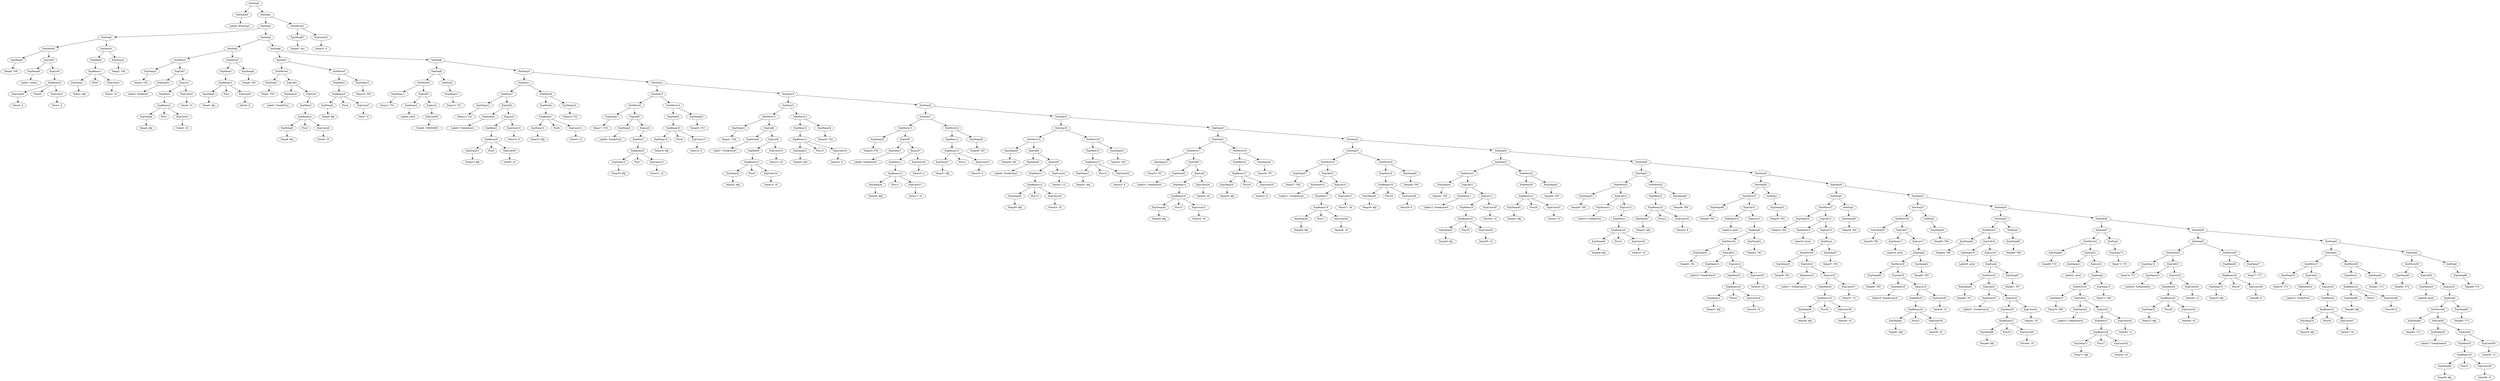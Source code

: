 digraph {
	ordering = out;
	StatMove41 -> ExpTemp87;
	StatMove41 -> ExpConst51;
	ExpList25 -> ExpEseq5;
	ExpConst50 -> "Value50: 12";
	ExpTemp84 -> "Temp84: $fp";
	ExpCall26 -> ExpName26;
	ExpCall26 -> ExpList26;
	ExpTemp83 -> "Temp83: T73";
	ExpTemp82 -> "Temp82: T74";
	StatSeq40 -> StatSeq41;
	StatSeq40 -> StatSeq42;
	ExpMem31 -> ExpBinary32;
	ExpList24 -> ExpMem30;
	ExpMem30 -> ExpBinary31;
	ExpConst47 -> "Value47: 16";
	ExpTemp86 -> "Temp86: T74";
	ExpTemp79 -> "Temp79: $fp";
	ExpCall24 -> ExpName24;
	ExpCall24 -> ExpList24;
	ExpName24 -> "Label25: Tree@Print";
	StatMove37 -> ExpTemp78;
	StatMove37 -> ExpCall24;
	StatSeq38 -> StatSeq39;
	StatSeq38 -> StatSeq40;
	ExpMem29 -> ExpBinary30;
	ExpConst46 -> "Value46: 8";
	ExpBinary30 -> ExpTemp76;
	ExpBinary30 -> Plus29;
	ExpBinary30 -> ExpConst46;
	StatSeq39 -> StatMove35;
	StatSeq39 -> StatMove36;
	ExpList23 -> ExpMem28;
	ExpList23 -> ExpConst45;
	ExpConst44 -> "Value44: 16";
	ExpBinary29 -> ExpTemp75;
	ExpBinary29 -> Plus28;
	ExpBinary29 -> ExpConst44;
	ExpConst43 -> "Value43: 12";
	ExpBinary28 -> ExpTemp71;
	ExpBinary28 -> Plus27;
	ExpBinary28 -> ExpConst42;
	ExpCall25 -> ExpName25;
	ExpCall25 -> ExpList25;
	ExpTemp71 -> "Temp71: $fp";
	ExpName22 -> "Label23: Tree@Search";
	ExpTemp70 -> "Temp70: T69";
	ExpTemp73 -> "Temp73: T70";
	ExpCall21 -> ExpName21;
	ExpCall21 -> ExpList21;
	StatMove33 -> ExpTemp69;
	StatMove33 -> ExpCall21;
	StatSeq34 -> StatSeq35;
	StatSeq34 -> StatSeq36;
	StatExp4 -> ExpTemp68;
	ExpTemp68 -> "Temp68: T68";
	StatSeq35 -> StatMove31;
	StatSeq35 -> StatExp4;
	ExpList19 -> ExpEseq3;
	StatMove36 -> ExpMem29;
	StatMove36 -> ExpTemp77;
	ExpEseq3 -> StatMove32;
	ExpEseq3 -> ExpTemp67;
	StatExp6 -> ExpTemp86;
	ExpConst40 -> "Value40: 16";
	ExpTemp66 -> "Temp66: $fp";
	ExpCall20 -> ExpName20;
	ExpCall20 -> ExpList20;
	ExpName19 -> "Label20: print";
	StatMove31 -> ExpTemp64;
	StatMove31 -> ExpCall19;
	ExpList17 -> ExpEseq2;
	ExpTemp62 -> "Temp62: T65";
	ExpName25 -> "Label26: print";
	ExpEseq2 -> StatMove30;
	ExpEseq2 -> ExpTemp62;
	ExpConst39 -> "Value39: 16";
	ExpList18 -> ExpMem25;
	ExpList18 -> ExpConst39;
	ExpName23 -> "Label24: Tree@Delete";
	ExpMem25 -> ExpBinary26;
	ExpCall23 -> ExpName23;
	ExpCall23 -> ExpList23;
	ExpConst38 -> "Value38: 16";
	StatMove35 -> ExpTemp74;
	StatMove35 -> ExpCall23;
	ExpBinary26 -> ExpTemp61;
	ExpBinary26 -> Plus25;
	ExpBinary26 -> ExpConst38;
	ExpCall18 -> ExpName18;
	ExpCall18 -> ExpList18;
	StatMove30 -> ExpTemp60;
	StatMove30 -> ExpCall18;
	ExpMem32 -> ExpBinary33;
	ExpTemp60 -> "Temp60: T65";
	ExpList22 -> ExpMem27;
	ExpList22 -> ExpConst43;
	ExpCall17 -> ExpName17;
	ExpCall17 -> ExpList17;
	StatMove34 -> ExpTemp70;
	StatMove34 -> ExpCall22;
	ExpTemp59 -> "Temp59: T66";
	StatSeq1 -> StatSeq2;
	StatSeq1 -> StatMove41;
	StatSeq30 -> StatSeq31;
	StatSeq30 -> StatSeq32;
	StatExp2 -> ExpTemp58;
	ExpList15 -> ExpEseq1;
	ExpEseq1 -> StatMove28;
	ExpEseq1 -> ExpTemp57;
	ExpConst37 -> "Value37: 12";
	ExpTemp64 -> "Temp64: T68";
	ExpMem24 -> ExpBinary25;
	ExpTemp56 -> "Temp56: $fp";
	ExpCall16 -> ExpName16;
	ExpCall16 -> ExpList16;
	ExpName16 -> "Label17: Tree@Search";
	ExpName15 -> "Label16: print";
	ExpTemp54 -> "Temp54: T64";
	StatSeq28 -> StatSeq29;
	StatSeq28 -> StatSeq30;
	ExpTemp85 -> "Temp85: T73";
	StatExp1 -> ExpTemp53;
	ExpTemp52 -> "Temp52: T61";
	ExpEseq0 -> StatMove26;
	ExpEseq0 -> ExpTemp52;
	ExpCall22 -> ExpName22;
	ExpCall22 -> ExpList22;
	ExpConst35 -> "Value35: 24";
	ExpList14 -> ExpMem23;
	ExpList14 -> ExpConst35;
	ExpBinary25 -> ExpTemp56;
	ExpBinary25 -> Plus24;
	ExpBinary25 -> ExpConst36;
	ExpMem23 -> ExpBinary24;
	ExpConst34 -> "Value34: 16";
	ExpTemp51 -> "Temp51: $fp";
	StatMove29 -> ExpTemp59;
	StatMove29 -> ExpCall17;
	ExpName14 -> "Label15: Tree@Search";
	ExpTemp50 -> "Temp50: T61";
	StatMove25 -> ExpTemp49;
	StatMove25 -> ExpCall13;
	ExpTemp48 -> "Temp48: T60";
	StatMove24 -> ExpMem22;
	StatMove24 -> ExpTemp48;
	ExpConst48 -> "Value48: 8";
	ExpList12 -> ExpMem21;
	ExpConst32 -> "Value32: 16";
	ExpTemp65 -> "Temp65: T67";
	ExpCall12 -> ExpName12;
	ExpCall12 -> ExpList12;
	StatMove28 -> ExpTemp55;
	StatMove28 -> ExpCall16;
	ExpName12 -> "Label13: Tree@Print";
	ExpTemp45 -> "Temp45: T60";
	StatSeq24 -> StatSeq25;
	StatSeq24 -> StatSeq26;
	ExpTemp80 -> "Temp80: $fp";
	StatMove32 -> ExpTemp65;
	StatMove32 -> ExpCall20;
	StatMove22 -> ExpMem20;
	StatMove22 -> ExpTemp44;
	ExpMem20 -> ExpBinary21;
	ExpConst31 -> "Value31: 8";
	ExpName26 -> "Label27: Tree@Search";
	ExpTemp78 -> "Temp78: T72";
	ExpTemp43 -> "Temp43: $fp";
	ExpCall5 -> ExpName5;
	ExpCall5 -> ExpList5;
	StatSeq13 -> StatMove9;
	StatSeq13 -> StatMove10;
	ExpTemp23 -> "Temp23: $fp";
	ExpTemp47 -> "Temp47: $fp";
	ExpConst11 -> "Value11: 8";
	ExpTemp16 -> "Temp16: T52";
	ExpBinary6 -> ExpTemp14;
	ExpBinary6 -> Plus5;
	ExpBinary6 -> ExpConst9;
	ExpTemp76 -> "Temp76: $fp";
	ExpTemp14 -> "Temp14: $fp";
	StatMove12 -> ExpMem10;
	StatMove12 -> ExpTemp24;
	ExpConst19 -> "Value19: 8";
	StatMove40 -> ExpTemp83;
	StatMove40 -> ExpCall26;
	ExpCall4 -> ExpName4;
	ExpCall4 -> ExpList4;
	StatSeq27 -> StatMove23;
	StatSeq27 -> StatMove24;
	ExpTemp9 -> "Temp9: $fp";
	ExpTemp13 -> "Temp13: T52";
	ExpList3 -> ExpConst8;
	ExpTemp63 -> "Temp63: T66";
	ExpList7 -> ExpMem11;
	ExpList7 -> ExpConst18;
	ExpMem8 -> ExpBinary9;
	StatSeq6 -> StatSeq7;
	StatSeq6 -> StatSeq8;
	ExpConst42 -> "Value42: 16";
	StatMove17 -> ExpTemp33;
	StatMove17 -> ExpCall9;
	ExpTemp10 -> "Temp10: T50";
	ExpCall6 -> ExpName6;
	ExpCall6 -> ExpList6;
	ExpMem10 -> ExpBinary11;
	ExpConst30 -> "Value30: 14";
	ExpCall14 -> ExpName14;
	ExpCall14 -> ExpList14;
	ExpName4 -> "Label5: Tree@Insert";
	ExpBinary11 -> ExpTemp23;
	ExpBinary11 -> Plus10;
	ExpBinary11 -> ExpConst16;
	ExpCall13 -> ExpName13;
	ExpCall13 -> ExpList13;
	StatMove9 -> ExpTemp17;
	StatMove9 -> ExpCall5;
	StatMove4 -> ExpTemp7;
	StatMove4 -> ExpCall2;
	StatMove5 -> ExpMem4;
	StatMove5 -> ExpTemp10;
	ExpBinary24 -> ExpTemp51;
	ExpBinary24 -> Plus23;
	ExpBinary24 -> ExpConst34;
	ExpBinary9 -> ExpTemp19;
	ExpBinary9 -> Plus8;
	ExpBinary9 -> ExpConst13;
	ExpBinary5 -> ExpTemp9;
	ExpBinary5 -> Plus4;
	ExpBinary5 -> ExpConst7;
	ExpBinary7 -> ExpTemp15;
	ExpBinary7 -> Plus6;
	ExpBinary7 -> ExpConst11;
	StatSeq2 -> StatSeq3;
	StatSeq2 -> StatSeq4;
	ExpTemp53 -> "Temp53: T62";
	ExpTemp19 -> "Temp19: $fp";
	StatSeq17 -> StatMove13;
	StatSeq17 -> StatMove14;
	ExpMem28 -> ExpBinary29;
	ExpList16 -> ExpMem24;
	ExpList16 -> ExpConst37;
	ExpName8 -> "Label9: Tree@Insert";
	StatMove2 -> ExpTemp3;
	StatMove2 -> ExpCall1;
	ExpBinary13 -> ExpTemp27;
	ExpBinary13 -> Plus12;
	ExpBinary13 -> ExpConst19;
	ExpMem4 -> ExpBinary5;
	StatMove10 -> ExpMem8;
	StatMove10 -> ExpTemp20;
	ExpName10 -> "Label11: Tree@Insert";
	StatSeq20 -> StatSeq21;
	StatSeq20 -> StatSeq22;
	ExpBinary15 -> ExpTemp31;
	ExpBinary15 -> Plus14;
	ExpBinary15 -> ExpConst22;
	ExpConst10 -> "Value10: 8";
	ExpBinary1 -> ExpTemp1;
	ExpBinary1 -> Plus0;
	ExpBinary1 -> ExpConst2;
	ExpList26 -> ExpMem32;
	ExpList26 -> ExpConst50;
	ExpCall3 -> ExpName3;
	ExpCall3 -> ExpList3;
	ExpConst25 -> "Value25: 8";
	ExpList1 -> ExpMem1;
	ExpList1 -> ExpConst4;
	ExpTemp1 -> "Temp1: $fp";
	ExpBinary4 -> ExpTemp8;
	ExpBinary4 -> Plus3;
	ExpBinary4 -> ExpConst6;
	ExpName18 -> "Label19: Tree@Search";
	ExpName13 -> "Label14: print";
	StatMove23 -> ExpTemp45;
	StatMove23 -> ExpCall12;
	ExpTemp35 -> "Temp35: $fp";
	ExpTemp2 -> "Temp2: T48";
	StatExp0 -> ExpTemp12;
	ExpCall2 -> ExpName2;
	ExpCall2 -> ExpList2;
	ExpConst2 -> "Value2: 16";
	ExpTemp11 -> "Temp11: T51";
	StatSeq0 -> StatLabel0;
	StatSeq0 -> StatSeq1;
	StatSeq26 -> StatSeq27;
	StatSeq26 -> StatSeq28;
	ExpBinary8 -> ExpTemp18;
	ExpBinary8 -> Plus7;
	ExpBinary8 -> ExpConst12;
	ExpConst5 -> "Value5: 8";
	ExpTemp39 -> "Temp39: $fp";
	ExpTemp57 -> "Temp57: T63";
	ExpTemp5 -> "Temp5: $fp";
	ExpBinary17 -> ExpTemp35;
	ExpBinary17 -> Plus16;
	ExpBinary17 -> ExpConst25;
	ExpTemp46 -> "Temp46: $fp";
	ExpConst13 -> "Value13: 8";
	ExpMem7 -> ExpBinary8;
	ExpTemp72 -> "Temp72: T69";
	StatMove15 -> ExpTemp29;
	StatMove15 -> ExpCall8;
	ExpCall15 -> ExpName15;
	ExpCall15 -> ExpList15;
	StatSeq3 -> StatMove0;
	StatSeq3 -> StatMove1;
	ExpList4 -> ExpMem5;
	ExpList4 -> ExpConst10;
	ExpConst49 -> "Value49: 16";
	ExpTemp27 -> "Temp27: $fp";
	StatMove38 -> ExpMem31;
	StatMove38 -> ExpTemp81;
	StatExp5 -> ExpTemp73;
	ExpBinary0 -> ExpConst0;
	ExpBinary0 -> Times0;
	ExpBinary0 -> ExpConst1;
	StatSeq8 -> StatSeq9;
	StatSeq8 -> StatSeq10;
	ExpName2 -> "Label3: Tree@Print";
	ExpTemp81 -> "Temp81: T72";
	StatSeq7 -> StatMove4;
	StatSeq7 -> StatMove5;
	StatSeq16 -> StatSeq17;
	StatSeq16 -> StatSeq18;
	ExpConst27 -> "Value27: 28";
	ExpBinary33 -> ExpTemp84;
	ExpBinary33 -> Plus32;
	ExpBinary33 -> ExpConst49;
	ExpName5 -> "Label6: Tree@Print";
	ExpConst26 -> "Value26: 16";
	ExpConst18 -> "Value18: 4";
	ExpTemp77 -> "Temp77: T71";
	ExpName0 -> "Label1: malloc";
	StatExp3 -> ExpTemp63;
	ExpConst8 -> "Value8: 100000000";
	ExpTemp20 -> "Temp20: T53";
	ExpList13 -> ExpEseq0;
	StatSeq9 -> StatMove6;
	StatSeq9 -> StatExp0;
	ExpCall0 -> ExpName0;
	ExpCall0 -> ExpList0;
	ExpTemp12 -> "Temp12: T51";
	ExpMem21 -> ExpBinary22;
	ExpConst23 -> "Value23: 16";
	StatSeq42 -> StatMove39;
	StatSeq42 -> StatExp6;
	StatSeq11 -> StatMove7;
	StatSeq11 -> StatMove8;
	ExpMem2 -> ExpBinary3;
	ExpBinary22 -> ExpTemp46;
	ExpBinary22 -> Plus21;
	ExpBinary22 -> ExpConst32;
	ExpTemp33 -> "Temp33: T57";
	StatSeq10 -> StatSeq11;
	StatSeq10 -> StatSeq12;
	ExpName20 -> "Label21: Tree@Search";
	StatMove13 -> ExpTemp25;
	StatMove13 -> ExpCall7;
	ExpConst51 -> "Value51: 0";
	ExpTemp15 -> "Temp15: $fp";
	StatSeq32 -> StatSeq33;
	StatSeq32 -> StatSeq34;
	ExpBinary20 -> ExpTemp42;
	ExpBinary20 -> Plus19;
	ExpBinary20 -> ExpConst29;
	StatMove8 -> ExpMem6;
	StatMove8 -> ExpTemp16;
	ExpTemp28 -> "Temp28: T55";
	ExpName1 -> "Label2: Tree@Init";
	ExpBinary27 -> ExpTemp66;
	ExpBinary27 -> Plus26;
	ExpBinary27 -> ExpConst40;
	StatMove1 -> ExpMem0;
	StatMove1 -> ExpTemp2;
	ExpCall19 -> ExpName19;
	ExpCall19 -> ExpList19;
	ExpConst36 -> "Value36: 16";
	StatSeq5 -> StatMove2;
	StatSeq5 -> StatMove3;
	StatMove0 -> ExpTemp0;
	StatMove0 -> ExpCall0;
	ExpBinary14 -> ExpTemp30;
	ExpBinary14 -> Plus13;
	ExpBinary14 -> ExpConst20;
	ExpList20 -> ExpMem26;
	ExpList20 -> ExpConst41;
	ExpConst12 -> "Value12: 16";
	ExpTemp8 -> "Temp8: $fp";
	ExpMem15 -> ExpBinary16;
	ExpConst41 -> "Value41: 50";
	ExpConst1 -> "Value1: 4";
	ExpName3 -> "Label4: print";
	ExpList6 -> ExpMem9;
	ExpList6 -> ExpConst15;
	ExpList21 -> ExpEseq4;
	ExpTemp61 -> "Temp61: $fp";
	StatMove19 -> ExpTemp37;
	StatMove19 -> ExpCall10;
	ExpTemp0 -> "Temp0: T48";
	StatMove7 -> ExpTemp13;
	StatMove7 -> ExpCall4;
	ExpTemp7 -> "Temp7: T50";
	ExpMem22 -> ExpBinary23;
	ExpMem5 -> ExpBinary6;
	ExpMem16 -> ExpBinary17;
	ExpBinary2 -> ExpTemp4;
	ExpBinary2 -> Plus1;
	ExpBinary2 -> ExpConst3;
	ExpTemp17 -> "Temp17: T53";
	ExpConst3 -> "Value3: 16";
	ExpMem9 -> ExpBinary10;
	ExpConst6 -> "Value6: 16";
	ExpTemp58 -> "Temp58: T64";
	ExpMem1 -> ExpBinary2;
	ExpConst4 -> "Value4: 16";
	StatSeq25 -> StatMove21;
	StatSeq25 -> StatMove22;
	StatMove3 -> ExpMem2;
	StatMove3 -> ExpTemp6;
	ExpTemp74 -> "Temp74: T71";
	StatLabel0 -> "Label0: BT@Start";
	ExpConst24 -> "Value24: 20";
	ExpBinary12 -> ExpTemp26;
	ExpBinary12 -> Plus11;
	ExpBinary12 -> ExpConst17;
	StatMove6 -> ExpTemp11;
	StatMove6 -> ExpCall3;
	ExpCall1 -> ExpName1;
	ExpCall1 -> ExpList1;
	ExpMem19 -> ExpBinary20;
	ExpConst0 -> "Value0: 6";
	ExpTemp55 -> "Temp55: T63";
	ExpBinary21 -> ExpTemp43;
	ExpBinary21 -> Plus20;
	ExpBinary21 -> ExpConst31;
	ExpList9 -> ExpMem15;
	ExpList9 -> ExpConst24;
	ExpEseq4 -> StatMove34;
	ExpEseq4 -> ExpTemp72;
	ExpMem3 -> ExpBinary4;
	ExpList2 -> ExpMem3;
	StatMove27 -> ExpTemp54;
	StatMove27 -> ExpCall15;
	ExpTemp22 -> "Temp22: $fp";
	ExpTemp4 -> "Temp4: $fp";
	StatSeq12 -> StatSeq13;
	StatSeq12 -> StatSeq14;
	ExpTemp87 -> "Temp87: $rv";
	ExpTemp32 -> "Temp32: T56";
	ExpConst7 -> "Value7: 8";
	ExpTemp21 -> "Temp21: T54";
	ExpTemp44 -> "Temp44: T59";
	StatMove11 -> ExpTemp21;
	StatMove11 -> ExpCall6;
	StatSeq36 -> StatSeq37;
	StatSeq36 -> StatSeq38;
	StatMove26 -> ExpTemp50;
	StatMove26 -> ExpCall14;
	ExpMem11 -> ExpBinary12;
	ExpBinary10 -> ExpTemp22;
	ExpBinary10 -> Plus9;
	ExpBinary10 -> ExpConst14;
	ExpConst9 -> "Value9: 16";
	ExpConst14 -> "Value14: 16";
	ExpConst15 -> "Value15: 24";
	ExpCall8 -> ExpName8;
	ExpCall8 -> ExpList8;
	StatSeq33 -> StatMove29;
	StatSeq33 -> StatExp3;
	StatSeq15 -> StatMove11;
	StatSeq15 -> StatMove12;
	ExpMem6 -> ExpBinary7;
	ExpConst16 -> "Value16: 8";
	ExpList5 -> ExpMem7;
	ExpTemp31 -> "Temp31: $fp";
	ExpTemp24 -> "Temp24: T54";
	ExpConst29 -> "Value29: 16";
	ExpTemp25 -> "Temp25: T55";
	ExpName9 -> "Label10: Tree@Insert";
	ExpName7 -> "Label8: Tree@Insert";
	ExpCall7 -> ExpName7;
	ExpCall7 -> ExpList7;
	StatMove14 -> ExpMem12;
	StatMove14 -> ExpTemp28;
	ExpTemp26 -> "Temp26: $fp";
	StatMove39 -> ExpTemp82;
	StatMove39 -> ExpCall25;
	ExpTemp41 -> "Temp41: T59";
	ExpConst17 -> "Value17: 16";
	ExpMem12 -> ExpBinary13;
	ExpBinary23 -> ExpTemp47;
	ExpBinary23 -> Plus22;
	ExpBinary23 -> ExpConst33;
	StatMove16 -> ExpMem14;
	StatMove16 -> ExpTemp32;
	ExpTemp29 -> "Temp29: T56";
	ExpTemp30 -> "Temp30: $fp";
	StatSeq29 -> StatMove25;
	StatSeq29 -> StatExp1;
	ExpConst20 -> "Value20: 16";
	StatSeq14 -> StatSeq15;
	StatSeq14 -> StatSeq16;
	ExpMem13 -> ExpBinary14;
	ExpTemp75 -> "Temp75: $fp";
	ExpList8 -> ExpMem13;
	ExpList8 -> ExpConst21;
	ExpTemp49 -> "Temp49: T62";
	ExpConst33 -> "Value33: 8";
	ExpConst21 -> "Value21: 12";
	ExpCall9 -> ExpName9;
	ExpCall9 -> ExpList9;
	ExpList0 -> ExpBinary0;
	ExpConst22 -> "Value22: 8";
	ExpConst45 -> "Value45: 12";
	ExpTemp67 -> "Temp67: T67";
	ExpBinary3 -> ExpTemp5;
	ExpBinary3 -> Plus2;
	ExpBinary3 -> ExpConst5;
	ExpTemp40 -> "Temp40: T58";
	ExpBinary32 -> ExpTemp80;
	ExpBinary32 -> Plus31;
	ExpBinary32 -> ExpConst48;
	StatSeq31 -> StatMove27;
	StatSeq31 -> StatExp2;
	ExpMem14 -> ExpBinary15;
	StatSeq41 -> StatMove37;
	StatSeq41 -> StatMove38;
	StatSeq18 -> StatSeq19;
	StatSeq18 -> StatSeq20;
	ExpTemp34 -> "Temp34: $fp";
	ExpBinary16 -> ExpTemp34;
	ExpBinary16 -> Plus15;
	ExpBinary16 -> ExpConst23;
	ExpTemp18 -> "Temp18: $fp";
	ExpConst28 -> "Value28: 8";
	StatSeq21 -> StatMove17;
	StatSeq21 -> StatMove18;
	StatMove18 -> ExpMem16;
	StatMove18 -> ExpTemp36;
	ExpMem0 -> ExpBinary1;
	StatSeq4 -> StatSeq5;
	StatSeq4 -> StatSeq6;
	ExpTemp36 -> "Temp36: T57";
	ExpTemp69 -> "Temp69: T70";
	ExpTemp37 -> "Temp37: T58";
	ExpName21 -> "Label22: print";
	ExpMem26 -> ExpBinary27;
	ExpCall10 -> ExpName10;
	ExpCall10 -> ExpList10;
	ExpBinary31 -> ExpTemp79;
	ExpBinary31 -> Plus30;
	ExpBinary31 -> ExpConst47;
	ExpName6 -> "Label7: Tree@Insert";
	ExpTemp38 -> "Temp38: $fp";
	StatSeq37 -> StatMove33;
	StatSeq37 -> StatExp5;
	ExpTemp3 -> "Temp3: T49";
	ExpTemp6 -> "Temp6: T49";
	ExpBinary18 -> ExpTemp38;
	ExpBinary18 -> Plus17;
	ExpBinary18 -> ExpConst26;
	ExpMem17 -> ExpBinary18;
	ExpList10 -> ExpMem17;
	ExpList10 -> ExpConst27;
	StatSeq23 -> StatMove19;
	StatSeq23 -> StatMove20;
	ExpBinary19 -> ExpTemp39;
	ExpBinary19 -> Plus18;
	ExpBinary19 -> ExpConst28;
	ExpEseq5 -> StatMove40;
	ExpEseq5 -> ExpTemp85;
	ExpMem18 -> ExpBinary19;
	StatMove20 -> ExpMem18;
	StatMove20 -> ExpTemp40;
	StatSeq19 -> StatMove15;
	StatSeq19 -> StatMove16;
	StatSeq22 -> StatSeq23;
	StatSeq22 -> StatSeq24;
	ExpMem27 -> ExpBinary28;
	StatMove21 -> ExpTemp41;
	StatMove21 -> ExpCall11;
	ExpName11 -> "Label12: Tree@Insert";
	ExpName17 -> "Label18: print";
	ExpCall11 -> ExpName11;
	ExpCall11 -> ExpList11;
	ExpTemp42 -> "Temp42: $fp";
	ExpList11 -> ExpMem19;
	ExpList11 -> ExpConst30;
}

